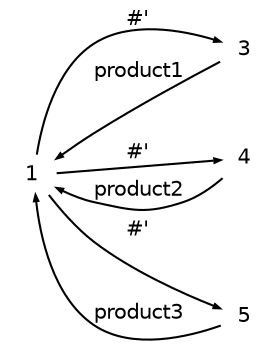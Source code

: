 digraph g
{
   graph [rankdir=LR];
   edge [arrowsize=0.3,fontsize=10,fontname=Helvetica];
   node [shape=plaintext,width=.3,height=.2,fontsize=10,fontname=Helvetica];
   1->3 [label="#'"];
   1->4 [label="#'"];
   1->5 [label="#'"];
   3->1 [label="product1"];
   4->1 [label="product2"];
   5->1 [label="product3"];
}
